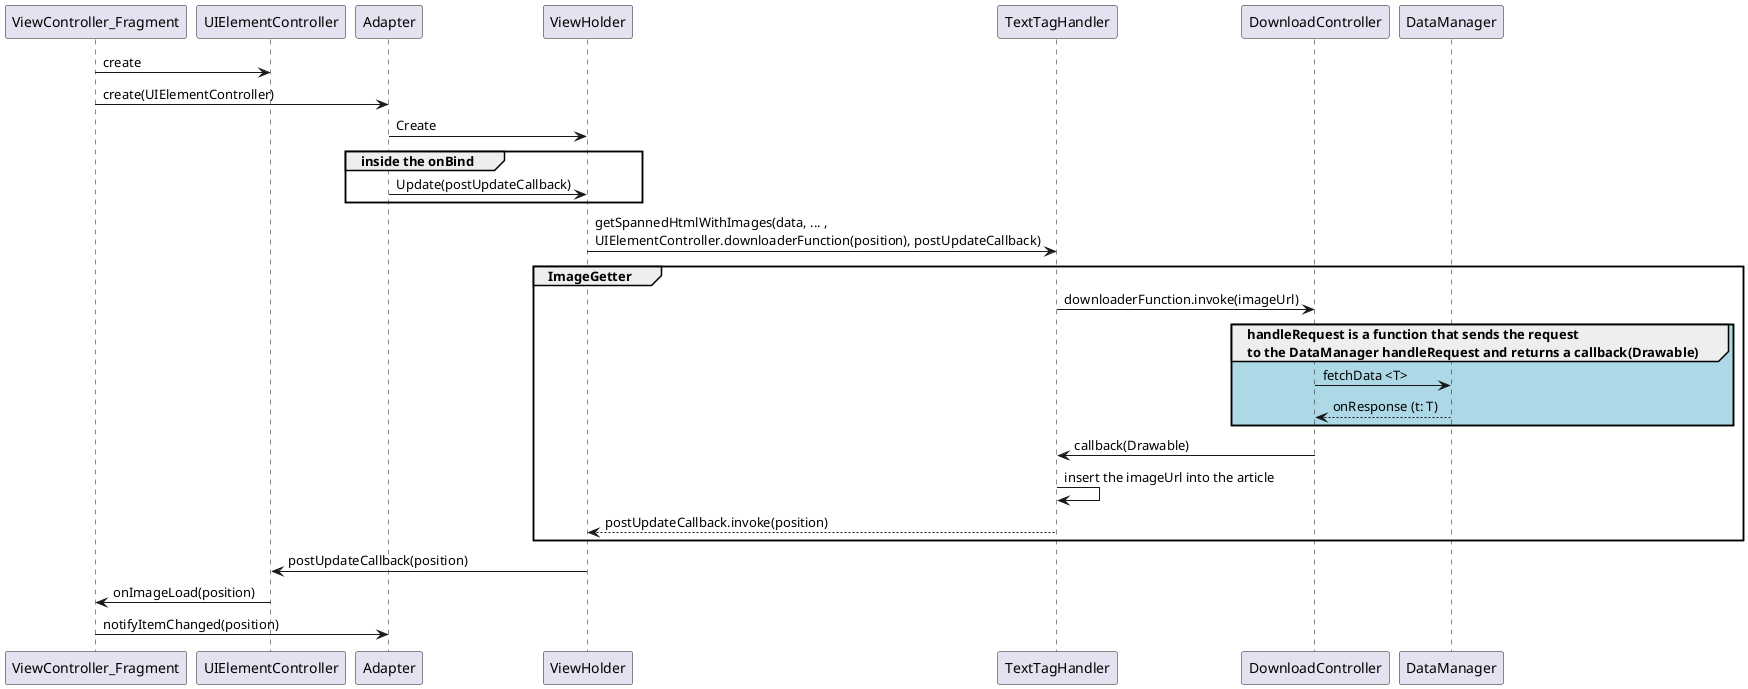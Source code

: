 @startuml

participant ViewController_Fragment

participant UIElementController

participant Adapter

participant ViewHolder

participant TextTagHandler

participant DownloadController

ViewController_Fragment -> UIElementController: create

ViewController_Fragment -> Adapter: create(UIElementController)

Adapter -> ViewHolder: Create


group inside the onBind
Adapter -> ViewHolder: Update(postUpdateCallback)
end

ViewHolder -> TextTagHandler: getSpannedHtmlWithImages(data, ... , \nUIElementController.downloaderFunction(position), postUpdateCallback)

group ImageGetter
TextTagHandler -> DownloadController: downloaderFunction.invoke(imageUrl)
     group #LightBlue handleRequest is a function that sends the request \nto the DataManager handleRequest and returns a callback(Drawable)
            DownloadController -> DataManager: fetchData <T>
            DataManager --> DownloadController: onResponse (t: T)
     end
     DownloadController -> TextTagHandler: callback(Drawable)
    TextTagHandler -> TextTagHandler: insert the imageUrl into the article
    TextTagHandler --> ViewHolder: postUpdateCallback.invoke(position)
 end

ViewHolder -> UIElementController: postUpdateCallback(position)
UIElementController -> ViewController_Fragment: onImageLoad(position)
ViewController_Fragment -> Adapter: notifyItemChanged(position)



@enduml